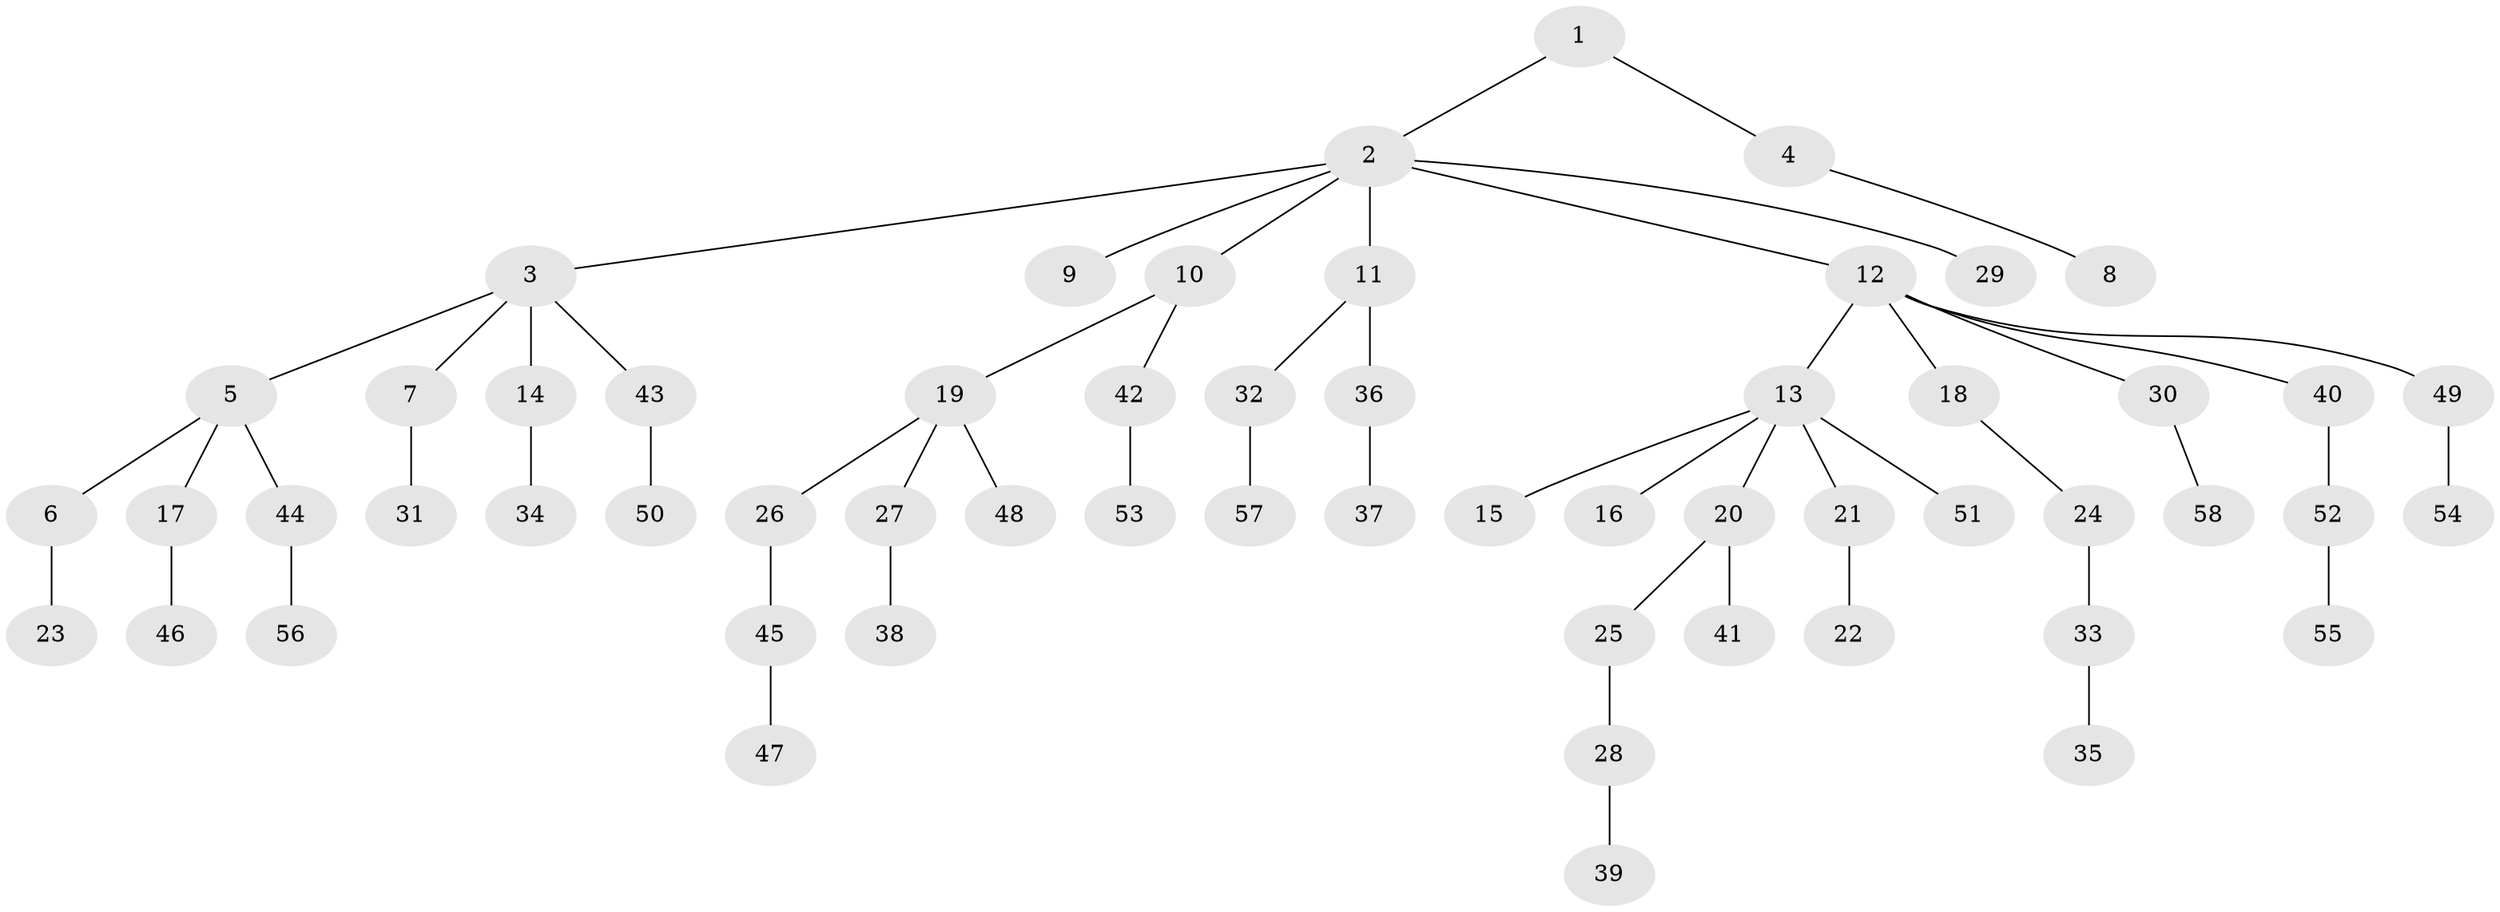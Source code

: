 // original degree distribution, {3: 0.13793103448275862, 8: 0.008620689655172414, 6: 0.008620689655172414, 5: 0.034482758620689655, 2: 0.20689655172413793, 7: 0.017241379310344827, 1: 0.5344827586206896, 4: 0.05172413793103448}
// Generated by graph-tools (version 1.1) at 2025/51/03/04/25 22:51:58]
// undirected, 58 vertices, 57 edges
graph export_dot {
  node [color=gray90,style=filled];
  1;
  2;
  3;
  4;
  5;
  6;
  7;
  8;
  9;
  10;
  11;
  12;
  13;
  14;
  15;
  16;
  17;
  18;
  19;
  20;
  21;
  22;
  23;
  24;
  25;
  26;
  27;
  28;
  29;
  30;
  31;
  32;
  33;
  34;
  35;
  36;
  37;
  38;
  39;
  40;
  41;
  42;
  43;
  44;
  45;
  46;
  47;
  48;
  49;
  50;
  51;
  52;
  53;
  54;
  55;
  56;
  57;
  58;
  1 -- 2 [weight=1.0];
  1 -- 4 [weight=1.0];
  2 -- 3 [weight=1.0];
  2 -- 9 [weight=1.0];
  2 -- 10 [weight=1.0];
  2 -- 11 [weight=1.0];
  2 -- 12 [weight=1.0];
  2 -- 29 [weight=1.0];
  3 -- 5 [weight=1.0];
  3 -- 7 [weight=1.0];
  3 -- 14 [weight=1.0];
  3 -- 43 [weight=1.0];
  4 -- 8 [weight=1.0];
  5 -- 6 [weight=1.0];
  5 -- 17 [weight=1.0];
  5 -- 44 [weight=1.0];
  6 -- 23 [weight=1.0];
  7 -- 31 [weight=1.0];
  10 -- 19 [weight=1.0];
  10 -- 42 [weight=1.0];
  11 -- 32 [weight=1.0];
  11 -- 36 [weight=2.0];
  12 -- 13 [weight=1.0];
  12 -- 18 [weight=1.0];
  12 -- 30 [weight=1.0];
  12 -- 40 [weight=1.0];
  12 -- 49 [weight=1.0];
  13 -- 15 [weight=1.0];
  13 -- 16 [weight=1.0];
  13 -- 20 [weight=1.0];
  13 -- 21 [weight=1.0];
  13 -- 51 [weight=1.0];
  14 -- 34 [weight=1.0];
  17 -- 46 [weight=1.0];
  18 -- 24 [weight=1.0];
  19 -- 26 [weight=1.0];
  19 -- 27 [weight=1.0];
  19 -- 48 [weight=1.0];
  20 -- 25 [weight=1.0];
  20 -- 41 [weight=1.0];
  21 -- 22 [weight=1.0];
  24 -- 33 [weight=1.0];
  25 -- 28 [weight=2.0];
  26 -- 45 [weight=1.0];
  27 -- 38 [weight=1.0];
  28 -- 39 [weight=1.0];
  30 -- 58 [weight=1.0];
  32 -- 57 [weight=1.0];
  33 -- 35 [weight=1.0];
  36 -- 37 [weight=1.0];
  40 -- 52 [weight=2.0];
  42 -- 53 [weight=1.0];
  43 -- 50 [weight=1.0];
  44 -- 56 [weight=1.0];
  45 -- 47 [weight=1.0];
  49 -- 54 [weight=1.0];
  52 -- 55 [weight=1.0];
}
